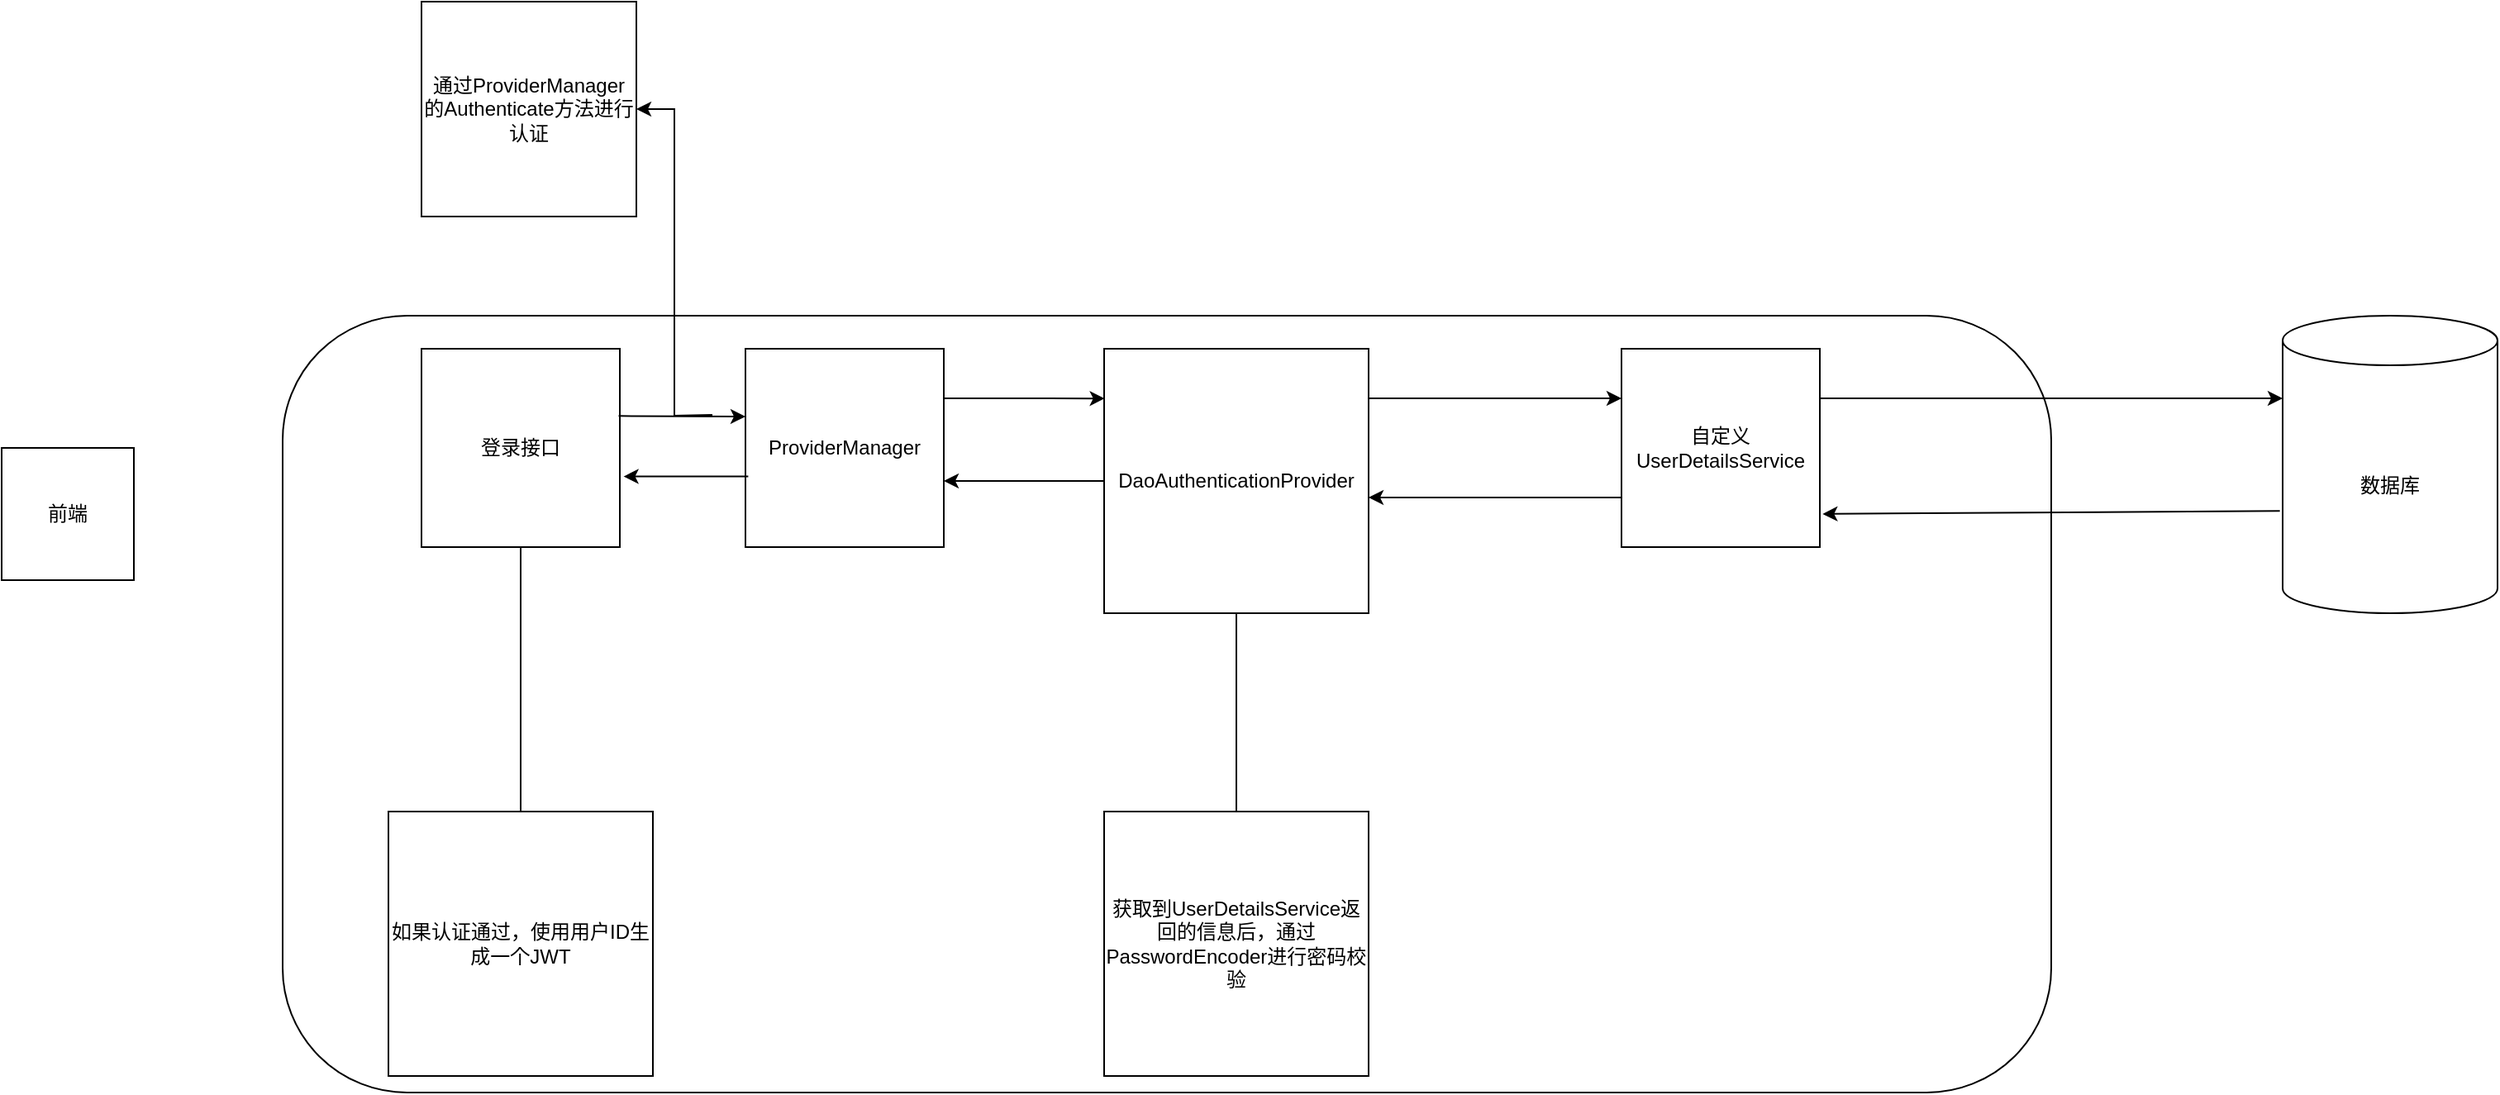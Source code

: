 <mxfile version="24.4.0" type="github">
  <diagram name="第 1 页" id="PI5dT3Lc4GaeCLgzhAQK">
    <mxGraphModel dx="1130" dy="649" grid="1" gridSize="10" guides="1" tooltips="1" connect="1" arrows="1" fold="1" page="1" pageScale="1" pageWidth="827" pageHeight="1169" math="0" shadow="0">
      <root>
        <mxCell id="0" />
        <mxCell id="1" parent="0" />
        <mxCell id="O26zTuuXZQs4gzJnsAKi-1" value="前端" style="whiteSpace=wrap;html=1;aspect=fixed;" vertex="1" parent="1">
          <mxGeometry x="40" y="340" width="80" height="80" as="geometry" />
        </mxCell>
        <mxCell id="O26zTuuXZQs4gzJnsAKi-3" value="" style="rounded=1;whiteSpace=wrap;html=1;arcSize=16;" vertex="1" parent="1">
          <mxGeometry x="210" y="260" width="1070" height="470" as="geometry" />
        </mxCell>
        <mxCell id="O26zTuuXZQs4gzJnsAKi-27" style="edgeStyle=orthogonalEdgeStyle;rounded=0;orthogonalLoop=1;jettySize=auto;html=1;entryX=1;entryY=0.5;entryDx=0;entryDy=0;" edge="1" parent="1" target="O26zTuuXZQs4gzJnsAKi-25">
          <mxGeometry relative="1" as="geometry">
            <mxPoint x="470" y="320" as="sourcePoint" />
          </mxGeometry>
        </mxCell>
        <mxCell id="O26zTuuXZQs4gzJnsAKi-4" value="登录接口" style="whiteSpace=wrap;html=1;aspect=fixed;" vertex="1" parent="1">
          <mxGeometry x="294" y="280" width="120" height="120" as="geometry" />
        </mxCell>
        <mxCell id="O26zTuuXZQs4gzJnsAKi-5" value="ProviderManager" style="whiteSpace=wrap;html=1;aspect=fixed;" vertex="1" parent="1">
          <mxGeometry x="490" y="280" width="120" height="120" as="geometry" />
        </mxCell>
        <mxCell id="O26zTuuXZQs4gzJnsAKi-6" value="DaoAuthenticationProvider" style="whiteSpace=wrap;html=1;aspect=fixed;" vertex="1" parent="1">
          <mxGeometry x="707" y="280" width="160" height="160" as="geometry" />
        </mxCell>
        <mxCell id="O26zTuuXZQs4gzJnsAKi-8" value="自定义&lt;div&gt;UserDetailsService&lt;/div&gt;" style="whiteSpace=wrap;html=1;aspect=fixed;" vertex="1" parent="1">
          <mxGeometry x="1020" y="280" width="120" height="120" as="geometry" />
        </mxCell>
        <mxCell id="O26zTuuXZQs4gzJnsAKi-9" value="获取到UserDetailsService返回的信息后，通过PasswordEncoder进行密码校验" style="whiteSpace=wrap;html=1;aspect=fixed;" vertex="1" parent="1">
          <mxGeometry x="707" y="560" width="160" height="160" as="geometry" />
        </mxCell>
        <mxCell id="O26zTuuXZQs4gzJnsAKi-10" value="如果认证通过，使用用户ID生成一个JWT" style="whiteSpace=wrap;html=1;aspect=fixed;direction=south;" vertex="1" parent="1">
          <mxGeometry x="274" y="560" width="160" height="160" as="geometry" />
        </mxCell>
        <mxCell id="O26zTuuXZQs4gzJnsAKi-14" value="" style="endArrow=none;html=1;rounded=0;entryX=0.5;entryY=1;entryDx=0;entryDy=0;" edge="1" parent="1" source="O26zTuuXZQs4gzJnsAKi-10" target="O26zTuuXZQs4gzJnsAKi-4">
          <mxGeometry width="50" height="50" relative="1" as="geometry">
            <mxPoint x="340" y="470" as="sourcePoint" />
            <mxPoint x="390" y="420" as="targetPoint" />
          </mxGeometry>
        </mxCell>
        <mxCell id="O26zTuuXZQs4gzJnsAKi-15" value="" style="endArrow=none;html=1;rounded=0;exitX=0.5;exitY=1;exitDx=0;exitDy=0;" edge="1" parent="1" source="O26zTuuXZQs4gzJnsAKi-6" target="O26zTuuXZQs4gzJnsAKi-9">
          <mxGeometry width="50" height="50" relative="1" as="geometry">
            <mxPoint x="780" y="500" as="sourcePoint" />
            <mxPoint x="830" y="450" as="targetPoint" />
          </mxGeometry>
        </mxCell>
        <mxCell id="O26zTuuXZQs4gzJnsAKi-16" value="" style="endArrow=classic;html=1;rounded=0;exitX=0.994;exitY=0.339;exitDx=0;exitDy=0;exitPerimeter=0;" edge="1" parent="1" source="O26zTuuXZQs4gzJnsAKi-4">
          <mxGeometry width="50" height="50" relative="1" as="geometry">
            <mxPoint x="410" y="370" as="sourcePoint" />
            <mxPoint x="490" y="321" as="targetPoint" />
          </mxGeometry>
        </mxCell>
        <mxCell id="O26zTuuXZQs4gzJnsAKi-17" value="" style="endArrow=classic;html=1;rounded=0;exitX=1;exitY=0.25;exitDx=0;exitDy=0;entryX=0.002;entryY=0.188;entryDx=0;entryDy=0;entryPerimeter=0;" edge="1" parent="1" source="O26zTuuXZQs4gzJnsAKi-5" target="O26zTuuXZQs4gzJnsAKi-6">
          <mxGeometry width="50" height="50" relative="1" as="geometry">
            <mxPoint x="423" y="331" as="sourcePoint" />
            <mxPoint x="500" y="331" as="targetPoint" />
          </mxGeometry>
        </mxCell>
        <mxCell id="O26zTuuXZQs4gzJnsAKi-18" value="" style="endArrow=classic;html=1;rounded=0;exitX=1;exitY=0.25;exitDx=0;exitDy=0;entryX=0;entryY=0.25;entryDx=0;entryDy=0;" edge="1" parent="1" target="O26zTuuXZQs4gzJnsAKi-8">
          <mxGeometry width="50" height="50" relative="1" as="geometry">
            <mxPoint x="867" y="310" as="sourcePoint" />
            <mxPoint x="1267" y="300" as="targetPoint" />
          </mxGeometry>
        </mxCell>
        <mxCell id="O26zTuuXZQs4gzJnsAKi-19" value="数据库" style="shape=cylinder3;whiteSpace=wrap;html=1;boundedLbl=1;backgroundOutline=1;size=15;" vertex="1" parent="1">
          <mxGeometry x="1420" y="260" width="130" height="180" as="geometry" />
        </mxCell>
        <mxCell id="O26zTuuXZQs4gzJnsAKi-20" value="" style="endArrow=classic;html=1;rounded=0;exitX=1;exitY=0.25;exitDx=0;exitDy=0;" edge="1" parent="1" source="O26zTuuXZQs4gzJnsAKi-8">
          <mxGeometry width="50" height="50" relative="1" as="geometry">
            <mxPoint x="1200" y="340" as="sourcePoint" />
            <mxPoint x="1420" y="310" as="targetPoint" />
          </mxGeometry>
        </mxCell>
        <mxCell id="O26zTuuXZQs4gzJnsAKi-21" value="" style="endArrow=classic;html=1;rounded=0;entryX=1.019;entryY=0.644;entryDx=0;entryDy=0;entryPerimeter=0;exitX=0.014;exitY=0.644;exitDx=0;exitDy=0;exitPerimeter=0;" edge="1" parent="1" source="O26zTuuXZQs4gzJnsAKi-5" target="O26zTuuXZQs4gzJnsAKi-4">
          <mxGeometry width="50" height="50" relative="1" as="geometry">
            <mxPoint x="460" y="480" as="sourcePoint" />
            <mxPoint x="510" y="430" as="targetPoint" />
          </mxGeometry>
        </mxCell>
        <mxCell id="O26zTuuXZQs4gzJnsAKi-22" value="" style="endArrow=classic;html=1;rounded=0;" edge="1" parent="1" source="O26zTuuXZQs4gzJnsAKi-6">
          <mxGeometry width="50" height="50" relative="1" as="geometry">
            <mxPoint x="502" y="367" as="sourcePoint" />
            <mxPoint x="610" y="360" as="targetPoint" />
          </mxGeometry>
        </mxCell>
        <mxCell id="O26zTuuXZQs4gzJnsAKi-23" value="" style="endArrow=classic;html=1;rounded=0;" edge="1" parent="1">
          <mxGeometry width="50" height="50" relative="1" as="geometry">
            <mxPoint x="1020" y="370" as="sourcePoint" />
            <mxPoint x="867" y="370" as="targetPoint" />
          </mxGeometry>
        </mxCell>
        <mxCell id="O26zTuuXZQs4gzJnsAKi-24" value="" style="endArrow=classic;html=1;rounded=0;exitX=-0.013;exitY=0.656;exitDx=0;exitDy=0;exitPerimeter=0;entryX=1.014;entryY=0.833;entryDx=0;entryDy=0;entryPerimeter=0;" edge="1" parent="1" source="O26zTuuXZQs4gzJnsAKi-19" target="O26zTuuXZQs4gzJnsAKi-8">
          <mxGeometry width="50" height="50" relative="1" as="geometry">
            <mxPoint x="1030" y="380" as="sourcePoint" />
            <mxPoint x="1150" y="380" as="targetPoint" />
          </mxGeometry>
        </mxCell>
        <mxCell id="O26zTuuXZQs4gzJnsAKi-25" value="通过ProviderManager的Authenticate方法进行认证" style="whiteSpace=wrap;html=1;aspect=fixed;" vertex="1" parent="1">
          <mxGeometry x="294" y="70" width="130" height="130" as="geometry" />
        </mxCell>
      </root>
    </mxGraphModel>
  </diagram>
</mxfile>
